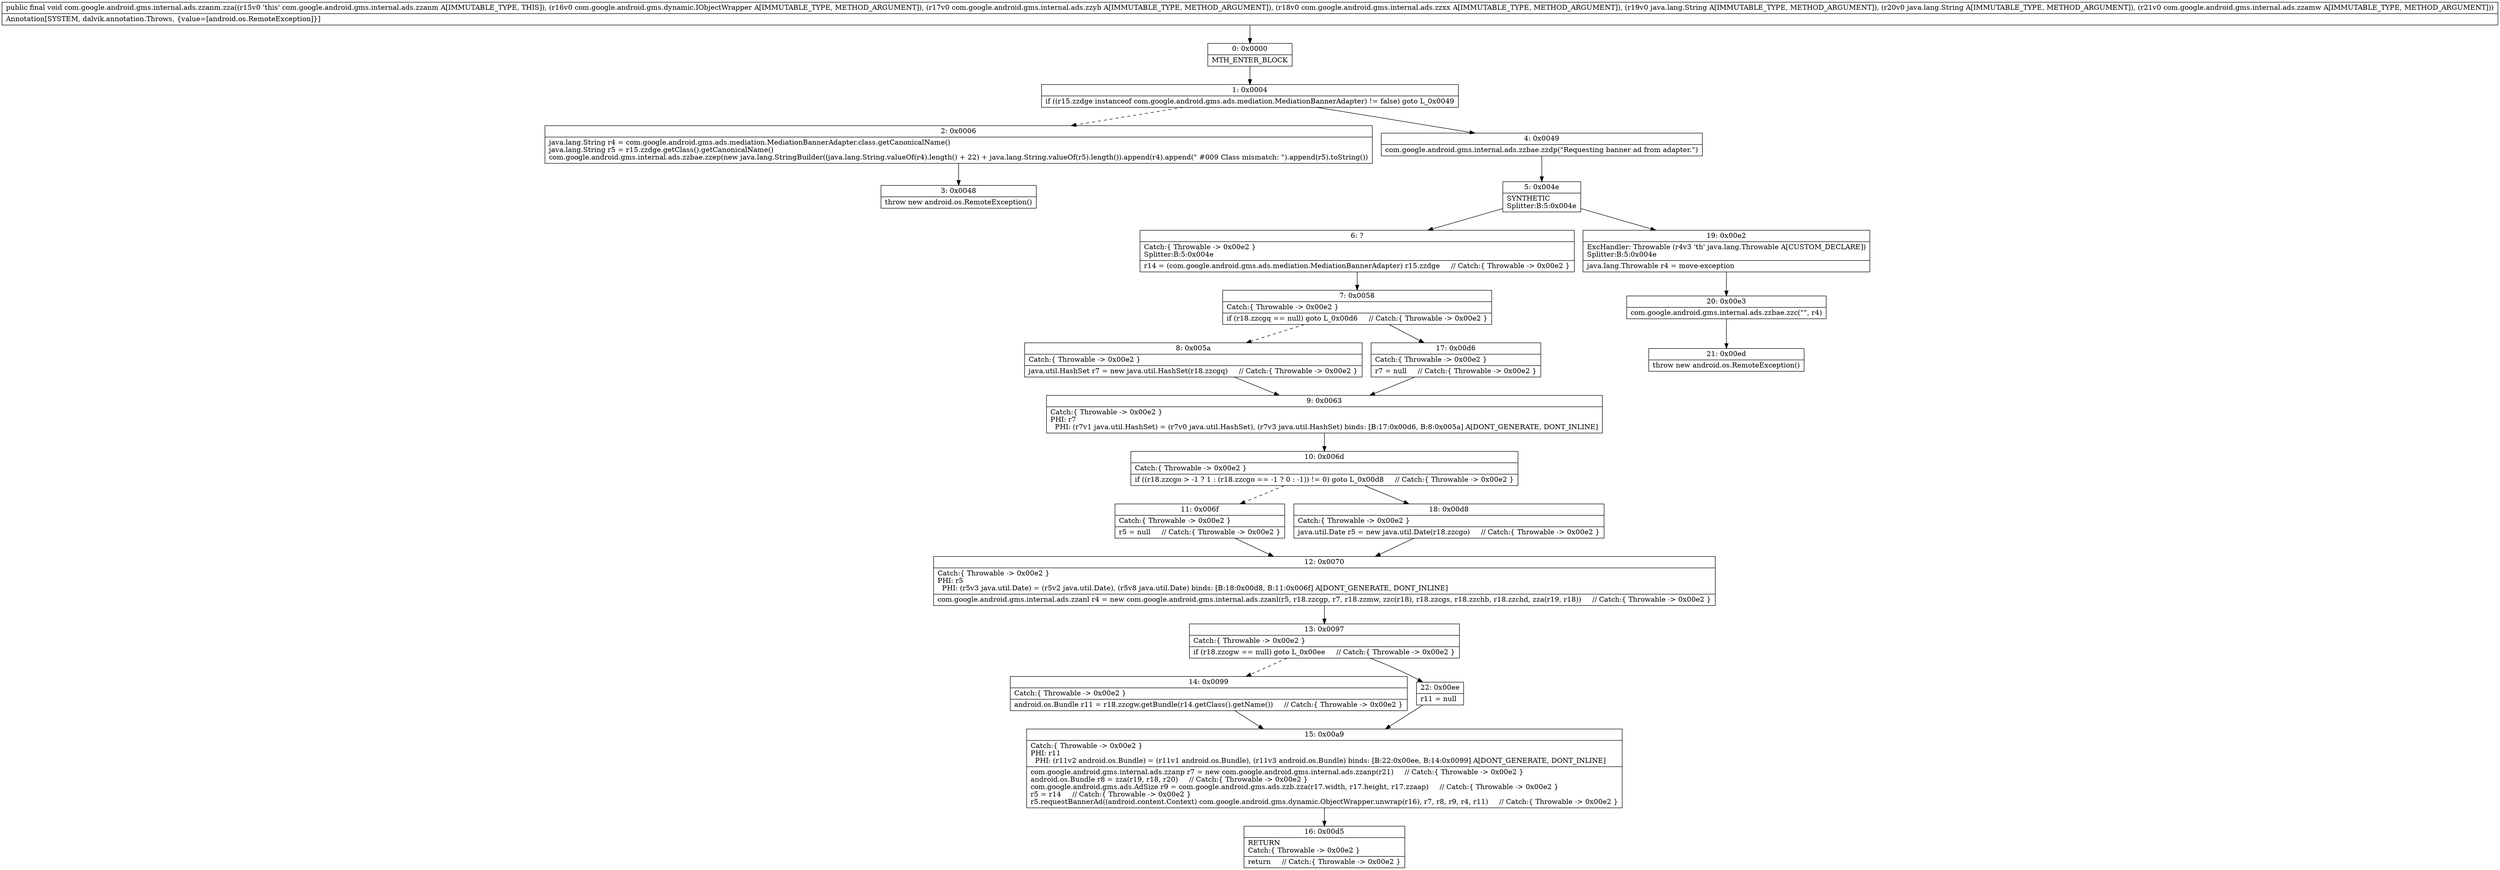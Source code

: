 digraph "CFG forcom.google.android.gms.internal.ads.zzanm.zza(Lcom\/google\/android\/gms\/dynamic\/IObjectWrapper;Lcom\/google\/android\/gms\/internal\/ads\/zzyb;Lcom\/google\/android\/gms\/internal\/ads\/zzxx;Ljava\/lang\/String;Ljava\/lang\/String;Lcom\/google\/android\/gms\/internal\/ads\/zzamw;)V" {
Node_0 [shape=record,label="{0\:\ 0x0000|MTH_ENTER_BLOCK\l}"];
Node_1 [shape=record,label="{1\:\ 0x0004|if ((r15.zzdge instanceof com.google.android.gms.ads.mediation.MediationBannerAdapter) != false) goto L_0x0049\l}"];
Node_2 [shape=record,label="{2\:\ 0x0006|java.lang.String r4 = com.google.android.gms.ads.mediation.MediationBannerAdapter.class.getCanonicalName()\ljava.lang.String r5 = r15.zzdge.getClass().getCanonicalName()\lcom.google.android.gms.internal.ads.zzbae.zzep(new java.lang.StringBuilder((java.lang.String.valueOf(r4).length() + 22) + java.lang.String.valueOf(r5).length()).append(r4).append(\" #009 Class mismatch: \").append(r5).toString())\l}"];
Node_3 [shape=record,label="{3\:\ 0x0048|throw new android.os.RemoteException()\l}"];
Node_4 [shape=record,label="{4\:\ 0x0049|com.google.android.gms.internal.ads.zzbae.zzdp(\"Requesting banner ad from adapter.\")\l}"];
Node_5 [shape=record,label="{5\:\ 0x004e|SYNTHETIC\lSplitter:B:5:0x004e\l}"];
Node_6 [shape=record,label="{6\:\ ?|Catch:\{ Throwable \-\> 0x00e2 \}\lSplitter:B:5:0x004e\l|r14 = (com.google.android.gms.ads.mediation.MediationBannerAdapter) r15.zzdge     \/\/ Catch:\{ Throwable \-\> 0x00e2 \}\l}"];
Node_7 [shape=record,label="{7\:\ 0x0058|Catch:\{ Throwable \-\> 0x00e2 \}\l|if (r18.zzcgq == null) goto L_0x00d6     \/\/ Catch:\{ Throwable \-\> 0x00e2 \}\l}"];
Node_8 [shape=record,label="{8\:\ 0x005a|Catch:\{ Throwable \-\> 0x00e2 \}\l|java.util.HashSet r7 = new java.util.HashSet(r18.zzcgq)     \/\/ Catch:\{ Throwable \-\> 0x00e2 \}\l}"];
Node_9 [shape=record,label="{9\:\ 0x0063|Catch:\{ Throwable \-\> 0x00e2 \}\lPHI: r7 \l  PHI: (r7v1 java.util.HashSet) = (r7v0 java.util.HashSet), (r7v3 java.util.HashSet) binds: [B:17:0x00d6, B:8:0x005a] A[DONT_GENERATE, DONT_INLINE]\l}"];
Node_10 [shape=record,label="{10\:\ 0x006d|Catch:\{ Throwable \-\> 0x00e2 \}\l|if ((r18.zzcgo \> \-1 ? 1 : (r18.zzcgo == \-1 ? 0 : \-1)) != 0) goto L_0x00d8     \/\/ Catch:\{ Throwable \-\> 0x00e2 \}\l}"];
Node_11 [shape=record,label="{11\:\ 0x006f|Catch:\{ Throwable \-\> 0x00e2 \}\l|r5 = null     \/\/ Catch:\{ Throwable \-\> 0x00e2 \}\l}"];
Node_12 [shape=record,label="{12\:\ 0x0070|Catch:\{ Throwable \-\> 0x00e2 \}\lPHI: r5 \l  PHI: (r5v3 java.util.Date) = (r5v2 java.util.Date), (r5v8 java.util.Date) binds: [B:18:0x00d8, B:11:0x006f] A[DONT_GENERATE, DONT_INLINE]\l|com.google.android.gms.internal.ads.zzanl r4 = new com.google.android.gms.internal.ads.zzanl(r5, r18.zzcgp, r7, r18.zzmw, zzc(r18), r18.zzcgs, r18.zzchb, r18.zzchd, zza(r19, r18))     \/\/ Catch:\{ Throwable \-\> 0x00e2 \}\l}"];
Node_13 [shape=record,label="{13\:\ 0x0097|Catch:\{ Throwable \-\> 0x00e2 \}\l|if (r18.zzcgw == null) goto L_0x00ee     \/\/ Catch:\{ Throwable \-\> 0x00e2 \}\l}"];
Node_14 [shape=record,label="{14\:\ 0x0099|Catch:\{ Throwable \-\> 0x00e2 \}\l|android.os.Bundle r11 = r18.zzcgw.getBundle(r14.getClass().getName())     \/\/ Catch:\{ Throwable \-\> 0x00e2 \}\l}"];
Node_15 [shape=record,label="{15\:\ 0x00a9|Catch:\{ Throwable \-\> 0x00e2 \}\lPHI: r11 \l  PHI: (r11v2 android.os.Bundle) = (r11v1 android.os.Bundle), (r11v3 android.os.Bundle) binds: [B:22:0x00ee, B:14:0x0099] A[DONT_GENERATE, DONT_INLINE]\l|com.google.android.gms.internal.ads.zzanp r7 = new com.google.android.gms.internal.ads.zzanp(r21)     \/\/ Catch:\{ Throwable \-\> 0x00e2 \}\landroid.os.Bundle r8 = zza(r19, r18, r20)     \/\/ Catch:\{ Throwable \-\> 0x00e2 \}\lcom.google.android.gms.ads.AdSize r9 = com.google.android.gms.ads.zzb.zza(r17.width, r17.height, r17.zzaap)     \/\/ Catch:\{ Throwable \-\> 0x00e2 \}\lr5 = r14     \/\/ Catch:\{ Throwable \-\> 0x00e2 \}\lr5.requestBannerAd((android.content.Context) com.google.android.gms.dynamic.ObjectWrapper.unwrap(r16), r7, r8, r9, r4, r11)     \/\/ Catch:\{ Throwable \-\> 0x00e2 \}\l}"];
Node_16 [shape=record,label="{16\:\ 0x00d5|RETURN\lCatch:\{ Throwable \-\> 0x00e2 \}\l|return     \/\/ Catch:\{ Throwable \-\> 0x00e2 \}\l}"];
Node_17 [shape=record,label="{17\:\ 0x00d6|Catch:\{ Throwable \-\> 0x00e2 \}\l|r7 = null     \/\/ Catch:\{ Throwable \-\> 0x00e2 \}\l}"];
Node_18 [shape=record,label="{18\:\ 0x00d8|Catch:\{ Throwable \-\> 0x00e2 \}\l|java.util.Date r5 = new java.util.Date(r18.zzcgo)     \/\/ Catch:\{ Throwable \-\> 0x00e2 \}\l}"];
Node_19 [shape=record,label="{19\:\ 0x00e2|ExcHandler: Throwable (r4v3 'th' java.lang.Throwable A[CUSTOM_DECLARE])\lSplitter:B:5:0x004e\l|java.lang.Throwable r4 = move\-exception\l}"];
Node_20 [shape=record,label="{20\:\ 0x00e3|com.google.android.gms.internal.ads.zzbae.zzc(\"\", r4)\l}"];
Node_21 [shape=record,label="{21\:\ 0x00ed|throw new android.os.RemoteException()\l}"];
Node_22 [shape=record,label="{22\:\ 0x00ee|r11 = null\l}"];
MethodNode[shape=record,label="{public final void com.google.android.gms.internal.ads.zzanm.zza((r15v0 'this' com.google.android.gms.internal.ads.zzanm A[IMMUTABLE_TYPE, THIS]), (r16v0 com.google.android.gms.dynamic.IObjectWrapper A[IMMUTABLE_TYPE, METHOD_ARGUMENT]), (r17v0 com.google.android.gms.internal.ads.zzyb A[IMMUTABLE_TYPE, METHOD_ARGUMENT]), (r18v0 com.google.android.gms.internal.ads.zzxx A[IMMUTABLE_TYPE, METHOD_ARGUMENT]), (r19v0 java.lang.String A[IMMUTABLE_TYPE, METHOD_ARGUMENT]), (r20v0 java.lang.String A[IMMUTABLE_TYPE, METHOD_ARGUMENT]), (r21v0 com.google.android.gms.internal.ads.zzamw A[IMMUTABLE_TYPE, METHOD_ARGUMENT]))  | Annotation[SYSTEM, dalvik.annotation.Throws, \{value=[android.os.RemoteException]\}]\l}"];
MethodNode -> Node_0;
Node_0 -> Node_1;
Node_1 -> Node_2[style=dashed];
Node_1 -> Node_4;
Node_2 -> Node_3;
Node_4 -> Node_5;
Node_5 -> Node_6;
Node_5 -> Node_19;
Node_6 -> Node_7;
Node_7 -> Node_8[style=dashed];
Node_7 -> Node_17;
Node_8 -> Node_9;
Node_9 -> Node_10;
Node_10 -> Node_11[style=dashed];
Node_10 -> Node_18;
Node_11 -> Node_12;
Node_12 -> Node_13;
Node_13 -> Node_14[style=dashed];
Node_13 -> Node_22;
Node_14 -> Node_15;
Node_15 -> Node_16;
Node_17 -> Node_9;
Node_18 -> Node_12;
Node_19 -> Node_20;
Node_20 -> Node_21;
Node_22 -> Node_15;
}

